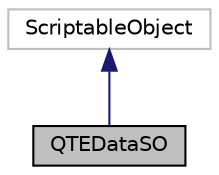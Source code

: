 digraph "QTEDataSO"
{
 // LATEX_PDF_SIZE
  edge [fontname="Helvetica",fontsize="10",labelfontname="Helvetica",labelfontsize="10"];
  node [fontname="Helvetica",fontsize="10",shape=record];
  Node1 [label="QTEDataSO",height=0.2,width=0.4,color="black", fillcolor="grey75", style="filled", fontcolor="black",tooltip="Scriptable object containing data about the QuickTime Event such as name, dsc, delay,..."];
  Node2 -> Node1 [dir="back",color="midnightblue",fontsize="10",style="solid"];
  Node2 [label="ScriptableObject",height=0.2,width=0.4,color="grey75", fillcolor="white", style="filled",tooltip=" "];
}
